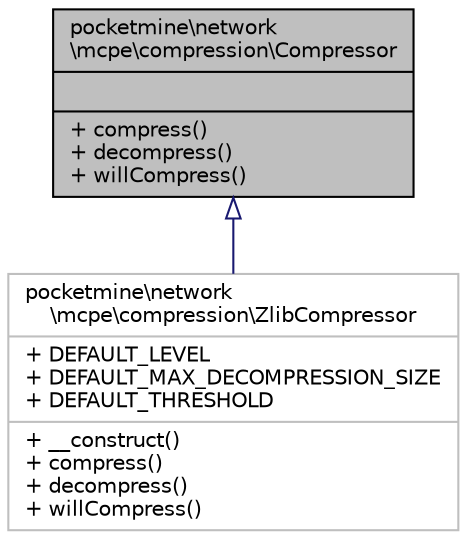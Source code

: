 digraph "pocketmine\network\mcpe\compression\Compressor"
{
 // INTERACTIVE_SVG=YES
 // LATEX_PDF_SIZE
  edge [fontname="Helvetica",fontsize="10",labelfontname="Helvetica",labelfontsize="10"];
  node [fontname="Helvetica",fontsize="10",shape=record];
  Node1 [label="{pocketmine\\network\l\\mcpe\\compression\\Compressor\n||+ compress()\l+ decompress()\l+ willCompress()\l}",height=0.2,width=0.4,color="black", fillcolor="grey75", style="filled", fontcolor="black",tooltip=" "];
  Node1 -> Node2 [dir="back",color="midnightblue",fontsize="10",style="solid",arrowtail="onormal",fontname="Helvetica"];
  Node2 [label="{pocketmine\\network\l\\mcpe\\compression\\ZlibCompressor\n|+ DEFAULT_LEVEL\l+ DEFAULT_MAX_DECOMPRESSION_SIZE\l+ DEFAULT_THRESHOLD\l|+ __construct()\l+ compress()\l+ decompress()\l+ willCompress()\l}",height=0.2,width=0.4,color="grey75", fillcolor="white", style="filled",URL="$d2/db8/classpocketmine_1_1network_1_1mcpe_1_1compression_1_1_zlib_compressor.html",tooltip=" "];
}
